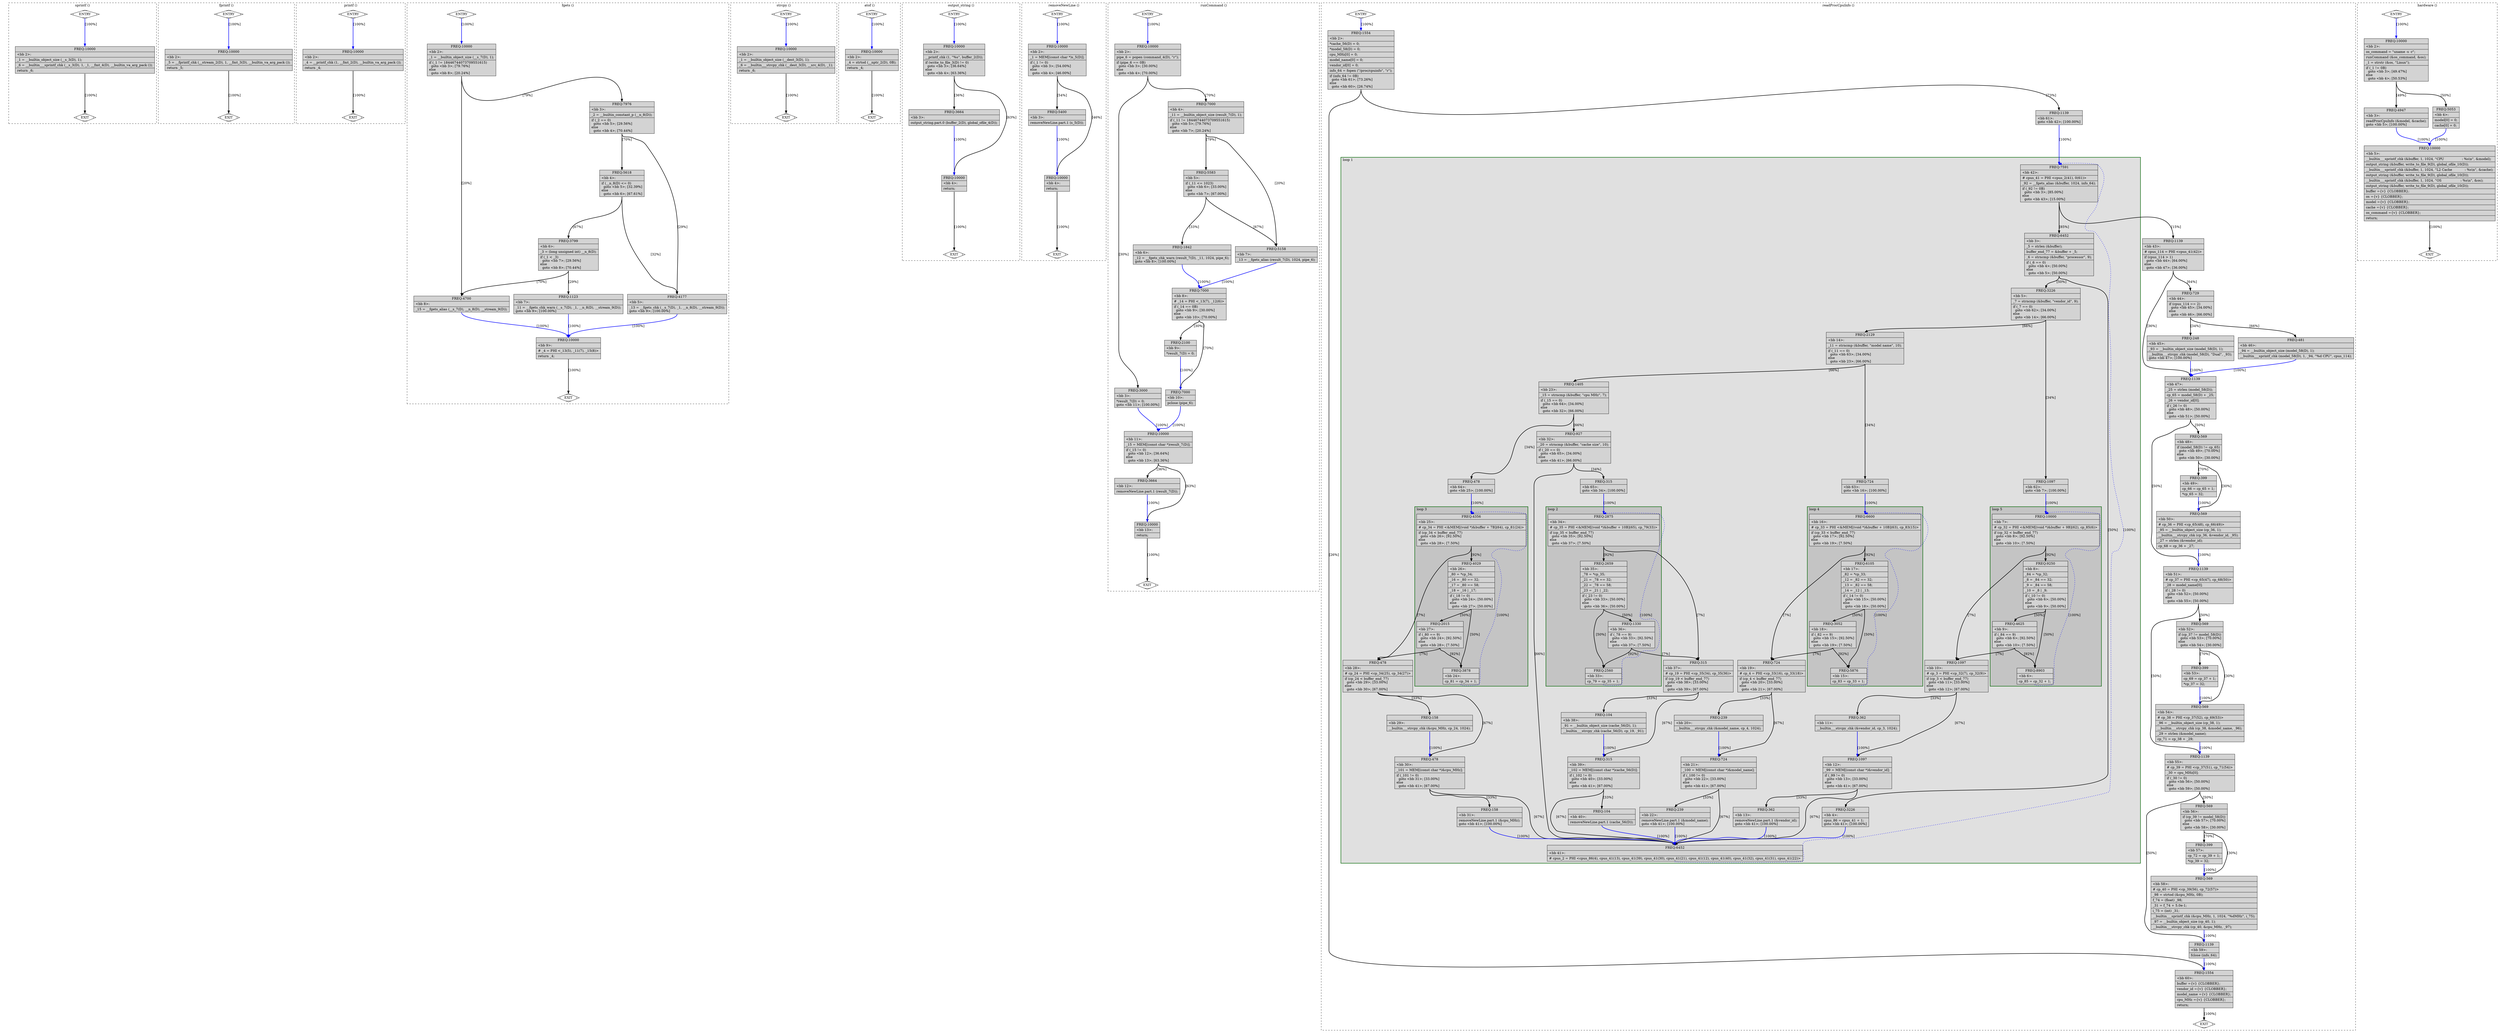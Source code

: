 digraph "hardware.c.049t.release_ssa" {
overlap=false;
subgraph "cluster_sprintf" {
	style="dashed";
	color="black";
	label="sprintf ()";
	fn_10_basic_block_0 [shape=Mdiamond,style=filled,fillcolor=white,label="ENTRY"];

	fn_10_basic_block_1 [shape=Mdiamond,style=filled,fillcolor=white,label="EXIT"];

	fn_10_basic_block_2 [shape=record,style=filled,fillcolor=lightgrey,label="{ FREQ:10000 |\<bb\ 2\>:\l\
|_1\ =\ __builtin_object_size\ (__s_3(D),\ 1);\l\
|_6\ =\ __builtin___sprintf_chk\ (__s_3(D),\ 1,\ _1,\ __fmt_4(D),\ __builtin_va_arg_pack\ ());\l\
|return\ _6;\l\
}"];

	fn_10_basic_block_0:s -> fn_10_basic_block_2:n [style="solid,bold",color=blue,weight=100,constraint=true, label="[100%]"];
	fn_10_basic_block_2:s -> fn_10_basic_block_1:n [style="solid,bold",color=black,weight=10,constraint=true, label="[100%]"];
	fn_10_basic_block_0:s -> fn_10_basic_block_1:n [style="invis",constraint=true];
}
subgraph "cluster_fprintf" {
	style="dashed";
	color="black";
	label="fprintf ()";
	fn_14_basic_block_0 [shape=Mdiamond,style=filled,fillcolor=white,label="ENTRY"];

	fn_14_basic_block_1 [shape=Mdiamond,style=filled,fillcolor=white,label="EXIT"];

	fn_14_basic_block_2 [shape=record,style=filled,fillcolor=lightgrey,label="{ FREQ:10000 |\<bb\ 2\>:\l\
|_5\ =\ __fprintf_chk\ (__stream_2(D),\ 1,\ __fmt_3(D),\ __builtin_va_arg_pack\ ());\l\
|return\ _5;\l\
}"];

	fn_14_basic_block_0:s -> fn_14_basic_block_2:n [style="solid,bold",color=blue,weight=100,constraint=true, label="[100%]"];
	fn_14_basic_block_2:s -> fn_14_basic_block_1:n [style="solid,bold",color=black,weight=10,constraint=true, label="[100%]"];
	fn_14_basic_block_0:s -> fn_14_basic_block_1:n [style="invis",constraint=true];
}
subgraph "cluster_printf" {
	style="dashed";
	color="black";
	label="printf ()";
	fn_15_basic_block_0 [shape=Mdiamond,style=filled,fillcolor=white,label="ENTRY"];

	fn_15_basic_block_1 [shape=Mdiamond,style=filled,fillcolor=white,label="EXIT"];

	fn_15_basic_block_2 [shape=record,style=filled,fillcolor=lightgrey,label="{ FREQ:10000 |\<bb\ 2\>:\l\
|_4\ =\ __printf_chk\ (1,\ __fmt_2(D),\ __builtin_va_arg_pack\ ());\l\
|return\ _4;\l\
}"];

	fn_15_basic_block_0:s -> fn_15_basic_block_2:n [style="solid,bold",color=blue,weight=100,constraint=true, label="[100%]"];
	fn_15_basic_block_2:s -> fn_15_basic_block_1:n [style="solid,bold",color=black,weight=10,constraint=true, label="[100%]"];
	fn_15_basic_block_0:s -> fn_15_basic_block_1:n [style="invis",constraint=true];
}
subgraph "cluster_fgets" {
	style="dashed";
	color="black";
	label="fgets ()";
	fn_20_basic_block_0 [shape=Mdiamond,style=filled,fillcolor=white,label="ENTRY"];

	fn_20_basic_block_1 [shape=Mdiamond,style=filled,fillcolor=white,label="EXIT"];

	fn_20_basic_block_2 [shape=record,style=filled,fillcolor=lightgrey,label="{ FREQ:10000 |\<bb\ 2\>:\l\
|_1\ =\ __builtin_object_size\ (__s_7(D),\ 1);\l\
|if\ (_1\ !=\ 18446744073709551615)\l\
\ \ goto\ \<bb\ 3\>;\ [79.76%]\l\
else\l\
\ \ goto\ \<bb\ 8\>;\ [20.24%]\l\
}"];

	fn_20_basic_block_3 [shape=record,style=filled,fillcolor=lightgrey,label="{ FREQ:7976 |\<bb\ 3\>:\l\
|_2\ =\ __builtin_constant_p\ (__n_8(D));\l\
|if\ (_2\ ==\ 0)\l\
\ \ goto\ \<bb\ 5\>;\ [29.56%]\l\
else\l\
\ \ goto\ \<bb\ 4\>;\ [70.44%]\l\
}"];

	fn_20_basic_block_4 [shape=record,style=filled,fillcolor=lightgrey,label="{ FREQ:5618 |\<bb\ 4\>:\l\
|if\ (__n_8(D)\ \<=\ 0)\l\
\ \ goto\ \<bb\ 5\>;\ [32.39%]\l\
else\l\
\ \ goto\ \<bb\ 6\>;\ [67.61%]\l\
}"];

	fn_20_basic_block_5 [shape=record,style=filled,fillcolor=lightgrey,label="{ FREQ:4177 |\<bb\ 5\>:\l\
|_13\ =\ __fgets_chk\ (__s_7(D),\ _1,\ __n_8(D),\ __stream_9(D));\l\
goto\ \<bb\ 9\>;\ [100.00%]\l\
}"];

	fn_20_basic_block_6 [shape=record,style=filled,fillcolor=lightgrey,label="{ FREQ:3799 |\<bb\ 6\>:\l\
|_3\ =\ (long\ unsigned\ int)\ __n_8(D);\l\
|if\ (_1\ \<\ _3)\l\
\ \ goto\ \<bb\ 7\>;\ [29.56%]\l\
else\l\
\ \ goto\ \<bb\ 8\>;\ [70.44%]\l\
}"];

	fn_20_basic_block_7 [shape=record,style=filled,fillcolor=lightgrey,label="{ FREQ:1123 |\<bb\ 7\>:\l\
|_11\ =\ __fgets_chk_warn\ (__s_7(D),\ _1,\ __n_8(D),\ __stream_9(D));\l\
goto\ \<bb\ 9\>;\ [100.00%]\l\
}"];

	fn_20_basic_block_8 [shape=record,style=filled,fillcolor=lightgrey,label="{ FREQ:4700 |\<bb\ 8\>:\l\
|_15\ =\ __fgets_alias\ (__s_7(D),\ __n_8(D),\ __stream_9(D));\l\
}"];

	fn_20_basic_block_9 [shape=record,style=filled,fillcolor=lightgrey,label="{ FREQ:10000 |\<bb\ 9\>:\l\
|#\ _4\ =\ PHI\ \<_13(5),\ _11(7),\ _15(8)\>\l\
|return\ _4;\l\
}"];

	fn_20_basic_block_0:s -> fn_20_basic_block_2:n [style="solid,bold",color=blue,weight=100,constraint=true, label="[100%]"];
	fn_20_basic_block_2:s -> fn_20_basic_block_3:n [style="solid,bold",color=black,weight=10,constraint=true, label="[79%]"];
	fn_20_basic_block_2:s -> fn_20_basic_block_8:n [style="solid,bold",color=black,weight=10,constraint=true, label="[20%]"];
	fn_20_basic_block_3:s -> fn_20_basic_block_5:n [style="solid,bold",color=black,weight=10,constraint=true, label="[29%]"];
	fn_20_basic_block_3:s -> fn_20_basic_block_4:n [style="solid,bold",color=black,weight=10,constraint=true, label="[70%]"];
	fn_20_basic_block_4:s -> fn_20_basic_block_5:n [style="solid,bold",color=black,weight=10,constraint=true, label="[32%]"];
	fn_20_basic_block_4:s -> fn_20_basic_block_6:n [style="solid,bold",color=black,weight=10,constraint=true, label="[67%]"];
	fn_20_basic_block_5:s -> fn_20_basic_block_9:n [style="solid,bold",color=blue,weight=100,constraint=true, label="[100%]"];
	fn_20_basic_block_6:s -> fn_20_basic_block_7:n [style="solid,bold",color=black,weight=10,constraint=true, label="[29%]"];
	fn_20_basic_block_6:s -> fn_20_basic_block_8:n [style="solid,bold",color=black,weight=10,constraint=true, label="[70%]"];
	fn_20_basic_block_7:s -> fn_20_basic_block_9:n [style="solid,bold",color=blue,weight=100,constraint=true, label="[100%]"];
	fn_20_basic_block_8:s -> fn_20_basic_block_9:n [style="solid,bold",color=blue,weight=100,constraint=true, label="[100%]"];
	fn_20_basic_block_9:s -> fn_20_basic_block_1:n [style="solid,bold",color=black,weight=10,constraint=true, label="[100%]"];
	fn_20_basic_block_0:s -> fn_20_basic_block_1:n [style="invis",constraint=true];
}
subgraph "cluster_strcpy" {
	style="dashed";
	color="black";
	label="strcpy ()";
	fn_29_basic_block_0 [shape=Mdiamond,style=filled,fillcolor=white,label="ENTRY"];

	fn_29_basic_block_1 [shape=Mdiamond,style=filled,fillcolor=white,label="EXIT"];

	fn_29_basic_block_2 [shape=record,style=filled,fillcolor=lightgrey,label="{ FREQ:10000 |\<bb\ 2\>:\l\
|_1\ =\ __builtin_object_size\ (__dest_3(D),\ 1);\l\
|_6\ =\ __builtin___strcpy_chk\ (__dest_3(D),\ __src_4(D),\ _1);\l\
|return\ _6;\l\
}"];

	fn_29_basic_block_0:s -> fn_29_basic_block_2:n [style="solid,bold",color=blue,weight=100,constraint=true, label="[100%]"];
	fn_29_basic_block_2:s -> fn_29_basic_block_1:n [style="solid,bold",color=black,weight=10,constraint=true, label="[100%]"];
	fn_29_basic_block_0:s -> fn_29_basic_block_1:n [style="invis",constraint=true];
}
subgraph "cluster_atof" {
	style="dashed";
	color="black";
	label="atof ()";
	fn_46_basic_block_0 [shape=Mdiamond,style=filled,fillcolor=white,label="ENTRY"];

	fn_46_basic_block_1 [shape=Mdiamond,style=filled,fillcolor=white,label="EXIT"];

	fn_46_basic_block_2 [shape=record,style=filled,fillcolor=lightgrey,label="{ FREQ:10000 |\<bb\ 2\>:\l\
|_4\ =\ strtod\ (__nptr_2(D),\ 0B);\l\
|return\ _4;\l\
}"];

	fn_46_basic_block_0:s -> fn_46_basic_block_2:n [style="solid,bold",color=blue,weight=100,constraint=true, label="[100%]"];
	fn_46_basic_block_2:s -> fn_46_basic_block_1:n [style="solid,bold",color=black,weight=10,constraint=true, label="[100%]"];
	fn_46_basic_block_0:s -> fn_46_basic_block_1:n [style="invis",constraint=true];
}
subgraph "cluster_output_string" {
	style="dashed";
	color="black";
	label="output_string ()";
	fn_52_basic_block_0 [shape=Mdiamond,style=filled,fillcolor=white,label="ENTRY"];

	fn_52_basic_block_1 [shape=Mdiamond,style=filled,fillcolor=white,label="EXIT"];

	fn_52_basic_block_2 [shape=record,style=filled,fillcolor=lightgrey,label="{ FREQ:10000 |\<bb\ 2\>:\l\
|__printf_chk\ (1,\ \"%s\",\ buffer_2(D));\l\
|if\ (write_to_file_3(D)\ !=\ 0)\l\
\ \ goto\ \<bb\ 3\>;\ [36.64%]\l\
else\l\
\ \ goto\ \<bb\ 4\>;\ [63.36%]\l\
}"];

	fn_52_basic_block_3 [shape=record,style=filled,fillcolor=lightgrey,label="{ FREQ:3664 |\<bb\ 3\>:\l\
|output_string.part.0\ (buffer_2(D),\ global_ofile_4(D));\l\
}"];

	fn_52_basic_block_4 [shape=record,style=filled,fillcolor=lightgrey,label="{ FREQ:10000 |\<bb\ 4\>:\l\
|return;\l\
}"];

	fn_52_basic_block_0:s -> fn_52_basic_block_2:n [style="solid,bold",color=blue,weight=100,constraint=true, label="[100%]"];
	fn_52_basic_block_2:s -> fn_52_basic_block_3:n [style="solid,bold",color=black,weight=10,constraint=true, label="[36%]"];
	fn_52_basic_block_2:s -> fn_52_basic_block_4:n [style="solid,bold",color=black,weight=10,constraint=true, label="[63%]"];
	fn_52_basic_block_3:s -> fn_52_basic_block_4:n [style="solid,bold",color=blue,weight=100,constraint=true, label="[100%]"];
	fn_52_basic_block_4:s -> fn_52_basic_block_1:n [style="solid,bold",color=black,weight=10,constraint=true, label="[100%]"];
	fn_52_basic_block_0:s -> fn_52_basic_block_1:n [style="invis",constraint=true];
}
subgraph "cluster_removeNewLine" {
	style="dashed";
	color="black";
	label="removeNewLine ()";
	fn_53_basic_block_0 [shape=Mdiamond,style=filled,fillcolor=white,label="ENTRY"];

	fn_53_basic_block_1 [shape=Mdiamond,style=filled,fillcolor=white,label="EXIT"];

	fn_53_basic_block_2 [shape=record,style=filled,fillcolor=lightgrey,label="{ FREQ:10000 |\<bb\ 2\>:\l\
|_1\ =\ MEM[(const\ char\ *)s_5(D)];\l\
|if\ (_1\ !=\ 0)\l\
\ \ goto\ \<bb\ 3\>;\ [54.00%]\l\
else\l\
\ \ goto\ \<bb\ 4\>;\ [46.00%]\l\
}"];

	fn_53_basic_block_3 [shape=record,style=filled,fillcolor=lightgrey,label="{ FREQ:5400 |\<bb\ 3\>:\l\
|removeNewLine.part.1\ (s_5(D));\l\
}"];

	fn_53_basic_block_4 [shape=record,style=filled,fillcolor=lightgrey,label="{ FREQ:10000 |\<bb\ 4\>:\l\
|return;\l\
}"];

	fn_53_basic_block_0:s -> fn_53_basic_block_2:n [style="solid,bold",color=blue,weight=100,constraint=true, label="[100%]"];
	fn_53_basic_block_2:s -> fn_53_basic_block_3:n [style="solid,bold",color=black,weight=10,constraint=true, label="[54%]"];
	fn_53_basic_block_2:s -> fn_53_basic_block_4:n [style="solid,bold",color=black,weight=10,constraint=true, label="[46%]"];
	fn_53_basic_block_3:s -> fn_53_basic_block_4:n [style="solid,bold",color=blue,weight=100,constraint=true, label="[100%]"];
	fn_53_basic_block_4:s -> fn_53_basic_block_1:n [style="solid,bold",color=black,weight=10,constraint=true, label="[100%]"];
	fn_53_basic_block_0:s -> fn_53_basic_block_1:n [style="invis",constraint=true];
}
subgraph "cluster_runCommand" {
	style="dashed";
	color="black";
	label="runCommand ()";
	fn_54_basic_block_0 [shape=Mdiamond,style=filled,fillcolor=white,label="ENTRY"];

	fn_54_basic_block_1 [shape=Mdiamond,style=filled,fillcolor=white,label="EXIT"];

	fn_54_basic_block_2 [shape=record,style=filled,fillcolor=lightgrey,label="{ FREQ:10000 |\<bb\ 2\>:\l\
|pipe_6\ =\ popen\ (command_4(D),\ \"r\");\l\
|if\ (pipe_6\ ==\ 0B)\l\
\ \ goto\ \<bb\ 3\>;\ [30.00%]\l\
else\l\
\ \ goto\ \<bb\ 4\>;\ [70.00%]\l\
}"];

	fn_54_basic_block_3 [shape=record,style=filled,fillcolor=lightgrey,label="{ FREQ:3000 |\<bb\ 3\>:\l\
|*result_7(D)\ =\ 0;\l\
goto\ \<bb\ 11\>;\ [100.00%]\l\
}"];

	fn_54_basic_block_4 [shape=record,style=filled,fillcolor=lightgrey,label="{ FREQ:7000 |\<bb\ 4\>:\l\
|_11\ =\ __builtin_object_size\ (result_7(D),\ 1);\l\
|if\ (_11\ !=\ 18446744073709551615)\l\
\ \ goto\ \<bb\ 5\>;\ [79.76%]\l\
else\l\
\ \ goto\ \<bb\ 7\>;\ [20.24%]\l\
}"];

	fn_54_basic_block_5 [shape=record,style=filled,fillcolor=lightgrey,label="{ FREQ:5583 |\<bb\ 5\>:\l\
|if\ (_11\ \<=\ 1023)\l\
\ \ goto\ \<bb\ 6\>;\ [33.00%]\l\
else\l\
\ \ goto\ \<bb\ 7\>;\ [67.00%]\l\
}"];

	fn_54_basic_block_6 [shape=record,style=filled,fillcolor=lightgrey,label="{ FREQ:1842 |\<bb\ 6\>:\l\
|_12\ =\ __fgets_chk_warn\ (result_7(D),\ _11,\ 1024,\ pipe_6);\l\
goto\ \<bb\ 8\>;\ [100.00%]\l\
}"];

	fn_54_basic_block_7 [shape=record,style=filled,fillcolor=lightgrey,label="{ FREQ:5158 |\<bb\ 7\>:\l\
|_13\ =\ __fgets_alias\ (result_7(D),\ 1024,\ pipe_6);\l\
}"];

	fn_54_basic_block_8 [shape=record,style=filled,fillcolor=lightgrey,label="{ FREQ:7000 |\<bb\ 8\>:\l\
|#\ _14\ =\ PHI\ \<_13(7),\ _12(6)\>\l\
|if\ (_14\ ==\ 0B)\l\
\ \ goto\ \<bb\ 9\>;\ [30.00%]\l\
else\l\
\ \ goto\ \<bb\ 10\>;\ [70.00%]\l\
}"];

	fn_54_basic_block_9 [shape=record,style=filled,fillcolor=lightgrey,label="{ FREQ:2100 |\<bb\ 9\>:\l\
|*result_7(D)\ =\ 0;\l\
}"];

	fn_54_basic_block_10 [shape=record,style=filled,fillcolor=lightgrey,label="{ FREQ:7000 |\<bb\ 10\>:\l\
|pclose\ (pipe_6);\l\
}"];

	fn_54_basic_block_11 [shape=record,style=filled,fillcolor=lightgrey,label="{ FREQ:10000 |\<bb\ 11\>:\l\
|_15\ =\ MEM[(const\ char\ *)result_7(D)];\l\
|if\ (_15\ !=\ 0)\l\
\ \ goto\ \<bb\ 12\>;\ [36.64%]\l\
else\l\
\ \ goto\ \<bb\ 13\>;\ [63.36%]\l\
}"];

	fn_54_basic_block_12 [shape=record,style=filled,fillcolor=lightgrey,label="{ FREQ:3664 |\<bb\ 12\>:\l\
|removeNewLine.part.1\ (result_7(D));\l\
}"];

	fn_54_basic_block_13 [shape=record,style=filled,fillcolor=lightgrey,label="{ FREQ:10000 |\<bb\ 13\>:\l\
|return;\l\
}"];

	fn_54_basic_block_0:s -> fn_54_basic_block_2:n [style="solid,bold",color=blue,weight=100,constraint=true, label="[100%]"];
	fn_54_basic_block_2:s -> fn_54_basic_block_3:n [style="solid,bold",color=black,weight=10,constraint=true, label="[30%]"];
	fn_54_basic_block_2:s -> fn_54_basic_block_4:n [style="solid,bold",color=black,weight=10,constraint=true, label="[70%]"];
	fn_54_basic_block_3:s -> fn_54_basic_block_11:n [style="solid,bold",color=blue,weight=100,constraint=true, label="[100%]"];
	fn_54_basic_block_4:s -> fn_54_basic_block_5:n [style="solid,bold",color=black,weight=10,constraint=true, label="[79%]"];
	fn_54_basic_block_4:s -> fn_54_basic_block_7:n [style="solid,bold",color=black,weight=10,constraint=true, label="[20%]"];
	fn_54_basic_block_5:s -> fn_54_basic_block_6:n [style="solid,bold",color=black,weight=10,constraint=true, label="[33%]"];
	fn_54_basic_block_5:s -> fn_54_basic_block_7:n [style="solid,bold",color=black,weight=10,constraint=true, label="[67%]"];
	fn_54_basic_block_6:s -> fn_54_basic_block_8:n [style="solid,bold",color=blue,weight=100,constraint=true, label="[100%]"];
	fn_54_basic_block_7:s -> fn_54_basic_block_8:n [style="solid,bold",color=blue,weight=100,constraint=true, label="[100%]"];
	fn_54_basic_block_8:s -> fn_54_basic_block_9:n [style="solid,bold",color=black,weight=10,constraint=true, label="[30%]"];
	fn_54_basic_block_8:s -> fn_54_basic_block_10:n [style="solid,bold",color=black,weight=10,constraint=true, label="[70%]"];
	fn_54_basic_block_9:s -> fn_54_basic_block_10:n [style="solid,bold",color=blue,weight=100,constraint=true, label="[100%]"];
	fn_54_basic_block_10:s -> fn_54_basic_block_11:n [style="solid,bold",color=blue,weight=100,constraint=true, label="[100%]"];
	fn_54_basic_block_11:s -> fn_54_basic_block_12:n [style="solid,bold",color=black,weight=10,constraint=true, label="[36%]"];
	fn_54_basic_block_11:s -> fn_54_basic_block_13:n [style="solid,bold",color=black,weight=10,constraint=true, label="[63%]"];
	fn_54_basic_block_12:s -> fn_54_basic_block_13:n [style="solid,bold",color=blue,weight=100,constraint=true, label="[100%]"];
	fn_54_basic_block_13:s -> fn_54_basic_block_1:n [style="solid,bold",color=black,weight=10,constraint=true, label="[100%]"];
	fn_54_basic_block_0:s -> fn_54_basic_block_1:n [style="invis",constraint=true];
}
subgraph "cluster_readProcCpuInfo" {
	style="dashed";
	color="black";
	label="readProcCpuInfo ()";
	subgraph cluster_55_1 {
	style="filled";
	color="darkgreen";
	fillcolor="grey88";
	label="loop 1";
	labeljust=l;
	penwidth=2;
	subgraph cluster_55_5 {
	style="filled";
	color="darkgreen";
	fillcolor="grey77";
	label="loop 5";
	labeljust=l;
	penwidth=2;
	fn_55_basic_block_7 [shape=record,style=filled,fillcolor=lightgrey,label="{ FREQ:10000 |\<bb\ 7\>:\l\
|#\ cp_32\ =\ PHI\ \<&MEM[(void\ *)&buffer\ +\ 9B](62),\ cp_85(6)\>\l\
|if\ (cp_32\ \<\ buffer_end_77)\l\
\ \ goto\ \<bb\ 8\>;\ [92.50%]\l\
else\l\
\ \ goto\ \<bb\ 10\>;\ [7.50%]\l\
}"];

	fn_55_basic_block_8 [shape=record,style=filled,fillcolor=lightgrey,label="{ FREQ:9250 |\<bb\ 8\>:\l\
|_84\ =\ *cp_32;\l\
|_8\ =\ _84\ ==\ 32;\l\
|_9\ =\ _84\ ==\ 58;\l\
|_10\ =\ _8\ \|\ _9;\l\
|if\ (_10\ !=\ 0)\l\
\ \ goto\ \<bb\ 6\>;\ [50.00%]\l\
else\l\
\ \ goto\ \<bb\ 9\>;\ [50.00%]\l\
}"];

	fn_55_basic_block_6 [shape=record,style=filled,fillcolor=lightgrey,label="{ FREQ:8903 |\<bb\ 6\>:\l\
|cp_85\ =\ cp_32\ +\ 1;\l\
}"];

	fn_55_basic_block_9 [shape=record,style=filled,fillcolor=lightgrey,label="{ FREQ:4625 |\<bb\ 9\>:\l\
|if\ (_84\ ==\ 9)\l\
\ \ goto\ \<bb\ 6\>;\ [92.50%]\l\
else\l\
\ \ goto\ \<bb\ 10\>;\ [7.50%]\l\
}"];

	}
	subgraph cluster_55_4 {
	style="filled";
	color="darkgreen";
	fillcolor="grey77";
	label="loop 4";
	labeljust=l;
	penwidth=2;
	fn_55_basic_block_16 [shape=record,style=filled,fillcolor=lightgrey,label="{ FREQ:6600 |\<bb\ 16\>:\l\
|#\ cp_33\ =\ PHI\ \<&MEM[(void\ *)&buffer\ +\ 10B](63),\ cp_83(15)\>\l\
|if\ (cp_33\ \<\ buffer_end_77)\l\
\ \ goto\ \<bb\ 17\>;\ [92.50%]\l\
else\l\
\ \ goto\ \<bb\ 19\>;\ [7.50%]\l\
}"];

	fn_55_basic_block_17 [shape=record,style=filled,fillcolor=lightgrey,label="{ FREQ:6105 |\<bb\ 17\>:\l\
|_82\ =\ *cp_33;\l\
|_12\ =\ _82\ ==\ 32;\l\
|_13\ =\ _82\ ==\ 58;\l\
|_14\ =\ _12\ \|\ _13;\l\
|if\ (_14\ !=\ 0)\l\
\ \ goto\ \<bb\ 15\>;\ [50.00%]\l\
else\l\
\ \ goto\ \<bb\ 18\>;\ [50.00%]\l\
}"];

	fn_55_basic_block_15 [shape=record,style=filled,fillcolor=lightgrey,label="{ FREQ:5876 |\<bb\ 15\>:\l\
|cp_83\ =\ cp_33\ +\ 1;\l\
}"];

	fn_55_basic_block_18 [shape=record,style=filled,fillcolor=lightgrey,label="{ FREQ:3052 |\<bb\ 18\>:\l\
|if\ (_82\ ==\ 9)\l\
\ \ goto\ \<bb\ 15\>;\ [92.50%]\l\
else\l\
\ \ goto\ \<bb\ 19\>;\ [7.50%]\l\
}"];

	}
	subgraph cluster_55_3 {
	style="filled";
	color="darkgreen";
	fillcolor="grey77";
	label="loop 3";
	labeljust=l;
	penwidth=2;
	fn_55_basic_block_25 [shape=record,style=filled,fillcolor=lightgrey,label="{ FREQ:4356 |\<bb\ 25\>:\l\
|#\ cp_34\ =\ PHI\ \<&MEM[(void\ *)&buffer\ +\ 7B](64),\ cp_81(24)\>\l\
|if\ (cp_34\ \<\ buffer_end_77)\l\
\ \ goto\ \<bb\ 26\>;\ [92.50%]\l\
else\l\
\ \ goto\ \<bb\ 28\>;\ [7.50%]\l\
}"];

	fn_55_basic_block_26 [shape=record,style=filled,fillcolor=lightgrey,label="{ FREQ:4029 |\<bb\ 26\>:\l\
|_80\ =\ *cp_34;\l\
|_16\ =\ _80\ ==\ 32;\l\
|_17\ =\ _80\ ==\ 58;\l\
|_18\ =\ _16\ \|\ _17;\l\
|if\ (_18\ !=\ 0)\l\
\ \ goto\ \<bb\ 24\>;\ [50.00%]\l\
else\l\
\ \ goto\ \<bb\ 27\>;\ [50.00%]\l\
}"];

	fn_55_basic_block_24 [shape=record,style=filled,fillcolor=lightgrey,label="{ FREQ:3878 |\<bb\ 24\>:\l\
|cp_81\ =\ cp_34\ +\ 1;\l\
}"];

	fn_55_basic_block_27 [shape=record,style=filled,fillcolor=lightgrey,label="{ FREQ:2015 |\<bb\ 27\>:\l\
|if\ (_80\ ==\ 9)\l\
\ \ goto\ \<bb\ 24\>;\ [92.50%]\l\
else\l\
\ \ goto\ \<bb\ 28\>;\ [7.50%]\l\
}"];

	}
	subgraph cluster_55_2 {
	style="filled";
	color="darkgreen";
	fillcolor="grey77";
	label="loop 2";
	labeljust=l;
	penwidth=2;
	fn_55_basic_block_34 [shape=record,style=filled,fillcolor=lightgrey,label="{ FREQ:2875 |\<bb\ 34\>:\l\
|#\ cp_35\ =\ PHI\ \<&MEM[(void\ *)&buffer\ +\ 10B](65),\ cp_79(33)\>\l\
|if\ (cp_35\ \<\ buffer_end_77)\l\
\ \ goto\ \<bb\ 35\>;\ [92.50%]\l\
else\l\
\ \ goto\ \<bb\ 37\>;\ [7.50%]\l\
}"];

	fn_55_basic_block_35 [shape=record,style=filled,fillcolor=lightgrey,label="{ FREQ:2659 |\<bb\ 35\>:\l\
|_78\ =\ *cp_35;\l\
|_21\ =\ _78\ ==\ 32;\l\
|_22\ =\ _78\ ==\ 58;\l\
|_23\ =\ _21\ \|\ _22;\l\
|if\ (_23\ !=\ 0)\l\
\ \ goto\ \<bb\ 33\>;\ [50.00%]\l\
else\l\
\ \ goto\ \<bb\ 36\>;\ [50.00%]\l\
}"];

	fn_55_basic_block_33 [shape=record,style=filled,fillcolor=lightgrey,label="{ FREQ:2560 |\<bb\ 33\>:\l\
|cp_79\ =\ cp_35\ +\ 1;\l\
}"];

	fn_55_basic_block_36 [shape=record,style=filled,fillcolor=lightgrey,label="{ FREQ:1330 |\<bb\ 36\>:\l\
|if\ (_78\ ==\ 9)\l\
\ \ goto\ \<bb\ 33\>;\ [92.50%]\l\
else\l\
\ \ goto\ \<bb\ 37\>;\ [7.50%]\l\
}"];

	}
	fn_55_basic_block_42 [shape=record,style=filled,fillcolor=lightgrey,label="{ FREQ:7591 |\<bb\ 42\>:\l\
|#\ cpus_41\ =\ PHI\ \<cpus_2(41),\ 0(61)\>\l\
|_92\ =\ __fgets_alias\ (&buffer,\ 1024,\ info_64);\l\
|if\ (_92\ !=\ 0B)\l\
\ \ goto\ \<bb\ 3\>;\ [85.00%]\l\
else\l\
\ \ goto\ \<bb\ 43\>;\ [15.00%]\l\
}"];

	fn_55_basic_block_3 [shape=record,style=filled,fillcolor=lightgrey,label="{ FREQ:6452 |\<bb\ 3\>:\l\
|_5\ =\ strlen\ (&buffer);\l\
|buffer_end_77\ =\ &buffer\ +\ _5;\l\
|_6\ =\ strncmp\ (&buffer,\ \"processor\",\ 9);\l\
|if\ (_6\ ==\ 0)\l\
\ \ goto\ \<bb\ 4\>;\ [50.00%]\l\
else\l\
\ \ goto\ \<bb\ 5\>;\ [50.00%]\l\
}"];

	fn_55_basic_block_4 [shape=record,style=filled,fillcolor=lightgrey,label="{ FREQ:3226 |\<bb\ 4\>:\l\
|cpus_86\ =\ cpus_41\ +\ 1;\l\
goto\ \<bb\ 41\>;\ [100.00%]\l\
}"];

	fn_55_basic_block_5 [shape=record,style=filled,fillcolor=lightgrey,label="{ FREQ:3226 |\<bb\ 5\>:\l\
|_7\ =\ strncmp\ (&buffer,\ \"vendor_id\",\ 9);\l\
|if\ (_7\ ==\ 0)\l\
\ \ goto\ \<bb\ 62\>;\ [34.00%]\l\
else\l\
\ \ goto\ \<bb\ 14\>;\ [66.00%]\l\
}"];

	fn_55_basic_block_41 [shape=record,style=filled,fillcolor=lightgrey,label="{ FREQ:6452 |\<bb\ 41\>:\l\
|#\ cpus_2\ =\ PHI\ \<cpus_86(4),\ cpus_41(13),\ cpus_41(39),\ cpus_41(30),\ cpus_41(21),\ cpus_41(12),\ cpus_41(40),\ cpus_41(32),\ cpus_41(31),\ cpus_41(22)\>\l\
}"];

	fn_55_basic_block_62 [shape=record,style=filled,fillcolor=lightgrey,label="{ FREQ:1097 |\<bb\ 62\>:\l\
goto\ \<bb\ 7\>;\ [100.00%]\l\
}"];

	fn_55_basic_block_14 [shape=record,style=filled,fillcolor=lightgrey,label="{ FREQ:2129 |\<bb\ 14\>:\l\
|_11\ =\ strncmp\ (&buffer,\ \"model\ name\",\ 10);\l\
|if\ (_11\ ==\ 0)\l\
\ \ goto\ \<bb\ 63\>;\ [34.00%]\l\
else\l\
\ \ goto\ \<bb\ 23\>;\ [66.00%]\l\
}"];

	fn_55_basic_block_63 [shape=record,style=filled,fillcolor=lightgrey,label="{ FREQ:724 |\<bb\ 63\>:\l\
goto\ \<bb\ 16\>;\ [100.00%]\l\
}"];

	fn_55_basic_block_23 [shape=record,style=filled,fillcolor=lightgrey,label="{ FREQ:1405 |\<bb\ 23\>:\l\
|_15\ =\ strncmp\ (&buffer,\ \"cpu\ MHz\",\ 7);\l\
|if\ (_15\ ==\ 0)\l\
\ \ goto\ \<bb\ 64\>;\ [34.00%]\l\
else\l\
\ \ goto\ \<bb\ 32\>;\ [66.00%]\l\
}"];

	fn_55_basic_block_10 [shape=record,style=filled,fillcolor=lightgrey,label="{ FREQ:1097 |\<bb\ 10\>:\l\
|#\ cp_3\ =\ PHI\ \<cp_32(7),\ cp_32(9)\>\l\
|if\ (cp_3\ \<\ buffer_end_77)\l\
\ \ goto\ \<bb\ 11\>;\ [33.00%]\l\
else\l\
\ \ goto\ \<bb\ 12\>;\ [67.00%]\l\
}"];

	fn_55_basic_block_64 [shape=record,style=filled,fillcolor=lightgrey,label="{ FREQ:478 |\<bb\ 64\>:\l\
goto\ \<bb\ 25\>;\ [100.00%]\l\
}"];

	fn_55_basic_block_32 [shape=record,style=filled,fillcolor=lightgrey,label="{ FREQ:927 |\<bb\ 32\>:\l\
|_20\ =\ strncmp\ (&buffer,\ \"cache\ size\",\ 10);\l\
|if\ (_20\ ==\ 0)\l\
\ \ goto\ \<bb\ 65\>;\ [34.00%]\l\
else\l\
\ \ goto\ \<bb\ 41\>;\ [66.00%]\l\
}"];

	fn_55_basic_block_11 [shape=record,style=filled,fillcolor=lightgrey,label="{ FREQ:362 |\<bb\ 11\>:\l\
|__builtin___strcpy_chk\ (&vendor_id,\ cp_3,\ 1024);\l\
}"];

	fn_55_basic_block_12 [shape=record,style=filled,fillcolor=lightgrey,label="{ FREQ:1097 |\<bb\ 12\>:\l\
|_99\ =\ MEM[(const\ char\ *)&vendor_id];\l\
|if\ (_99\ !=\ 0)\l\
\ \ goto\ \<bb\ 13\>;\ [33.00%]\l\
else\l\
\ \ goto\ \<bb\ 41\>;\ [67.00%]\l\
}"];

	fn_55_basic_block_19 [shape=record,style=filled,fillcolor=lightgrey,label="{ FREQ:724 |\<bb\ 19\>:\l\
|#\ cp_4\ =\ PHI\ \<cp_33(16),\ cp_33(18)\>\l\
|if\ (cp_4\ \<\ buffer_end_77)\l\
\ \ goto\ \<bb\ 20\>;\ [33.00%]\l\
else\l\
\ \ goto\ \<bb\ 21\>;\ [67.00%]\l\
}"];

	fn_55_basic_block_65 [shape=record,style=filled,fillcolor=lightgrey,label="{ FREQ:315 |\<bb\ 65\>:\l\
goto\ \<bb\ 34\>;\ [100.00%]\l\
}"];

	fn_55_basic_block_13 [shape=record,style=filled,fillcolor=lightgrey,label="{ FREQ:362 |\<bb\ 13\>:\l\
|removeNewLine.part.1\ (&vendor_id);\l\
goto\ \<bb\ 41\>;\ [100.00%]\l\
}"];

	fn_55_basic_block_20 [shape=record,style=filled,fillcolor=lightgrey,label="{ FREQ:239 |\<bb\ 20\>:\l\
|__builtin___strcpy_chk\ (&model_name,\ cp_4,\ 1024);\l\
}"];

	fn_55_basic_block_21 [shape=record,style=filled,fillcolor=lightgrey,label="{ FREQ:724 |\<bb\ 21\>:\l\
|_100\ =\ MEM[(const\ char\ *)&model_name];\l\
|if\ (_100\ !=\ 0)\l\
\ \ goto\ \<bb\ 22\>;\ [33.00%]\l\
else\l\
\ \ goto\ \<bb\ 41\>;\ [67.00%]\l\
}"];

	fn_55_basic_block_28 [shape=record,style=filled,fillcolor=lightgrey,label="{ FREQ:478 |\<bb\ 28\>:\l\
|#\ cp_24\ =\ PHI\ \<cp_34(25),\ cp_34(27)\>\l\
|if\ (cp_24\ \<\ buffer_end_77)\l\
\ \ goto\ \<bb\ 29\>;\ [33.00%]\l\
else\l\
\ \ goto\ \<bb\ 30\>;\ [67.00%]\l\
}"];

	fn_55_basic_block_22 [shape=record,style=filled,fillcolor=lightgrey,label="{ FREQ:239 |\<bb\ 22\>:\l\
|removeNewLine.part.1\ (&model_name);\l\
goto\ \<bb\ 41\>;\ [100.00%]\l\
}"];

	fn_55_basic_block_29 [shape=record,style=filled,fillcolor=lightgrey,label="{ FREQ:158 |\<bb\ 29\>:\l\
|__builtin___strcpy_chk\ (&cpu_MHz,\ cp_24,\ 1024);\l\
}"];

	fn_55_basic_block_30 [shape=record,style=filled,fillcolor=lightgrey,label="{ FREQ:478 |\<bb\ 30\>:\l\
|_101\ =\ MEM[(const\ char\ *)&cpu_MHz];\l\
|if\ (_101\ !=\ 0)\l\
\ \ goto\ \<bb\ 31\>;\ [33.00%]\l\
else\l\
\ \ goto\ \<bb\ 41\>;\ [67.00%]\l\
}"];

	fn_55_basic_block_37 [shape=record,style=filled,fillcolor=lightgrey,label="{ FREQ:315 |\<bb\ 37\>:\l\
|#\ cp_19\ =\ PHI\ \<cp_35(34),\ cp_35(36)\>\l\
|if\ (cp_19\ \<\ buffer_end_77)\l\
\ \ goto\ \<bb\ 38\>;\ [33.00%]\l\
else\l\
\ \ goto\ \<bb\ 39\>;\ [67.00%]\l\
}"];

	fn_55_basic_block_31 [shape=record,style=filled,fillcolor=lightgrey,label="{ FREQ:158 |\<bb\ 31\>:\l\
|removeNewLine.part.1\ (&cpu_MHz);\l\
goto\ \<bb\ 41\>;\ [100.00%]\l\
}"];

	fn_55_basic_block_38 [shape=record,style=filled,fillcolor=lightgrey,label="{ FREQ:104 |\<bb\ 38\>:\l\
|_91\ =\ __builtin_object_size\ (cache_56(D),\ 1);\l\
|__builtin___strcpy_chk\ (cache_56(D),\ cp_19,\ _91);\l\
}"];

	fn_55_basic_block_39 [shape=record,style=filled,fillcolor=lightgrey,label="{ FREQ:315 |\<bb\ 39\>:\l\
|_102\ =\ MEM[(const\ char\ *)cache_56(D)];\l\
|if\ (_102\ !=\ 0)\l\
\ \ goto\ \<bb\ 40\>;\ [33.00%]\l\
else\l\
\ \ goto\ \<bb\ 41\>;\ [67.00%]\l\
}"];

	fn_55_basic_block_40 [shape=record,style=filled,fillcolor=lightgrey,label="{ FREQ:104 |\<bb\ 40\>:\l\
|removeNewLine.part.1\ (cache_56(D));\l\
}"];

	}
	fn_55_basic_block_0 [shape=Mdiamond,style=filled,fillcolor=white,label="ENTRY"];

	fn_55_basic_block_1 [shape=Mdiamond,style=filled,fillcolor=white,label="EXIT"];

	fn_55_basic_block_2 [shape=record,style=filled,fillcolor=lightgrey,label="{ FREQ:1554 |\<bb\ 2\>:\l\
|*cache_56(D)\ =\ 0;\l\
|*model_58(D)\ =\ 0;\l\
|cpu_MHz[0]\ =\ 0;\l\
|model_name[0]\ =\ 0;\l\
|vendor_id[0]\ =\ 0;\l\
|info_64\ =\ fopen\ (\"/proc/cpuinfo\",\ \"r\");\l\
|if\ (info_64\ !=\ 0B)\l\
\ \ goto\ \<bb\ 61\>;\ [73.26%]\l\
else\l\
\ \ goto\ \<bb\ 60\>;\ [26.74%]\l\
}"];

	fn_55_basic_block_61 [shape=record,style=filled,fillcolor=lightgrey,label="{ FREQ:1139 |\<bb\ 61\>:\l\
goto\ \<bb\ 42\>;\ [100.00%]\l\
}"];

	fn_55_basic_block_43 [shape=record,style=filled,fillcolor=lightgrey,label="{ FREQ:1139 |\<bb\ 43\>:\l\
|#\ cpus_114\ =\ PHI\ \<cpus_41(42)\>\l\
|if\ (cpus_114\ \>\ 1)\l\
\ \ goto\ \<bb\ 44\>;\ [64.00%]\l\
else\l\
\ \ goto\ \<bb\ 47\>;\ [36.00%]\l\
}"];

	fn_55_basic_block_44 [shape=record,style=filled,fillcolor=lightgrey,label="{ FREQ:729 |\<bb\ 44\>:\l\
|if\ (cpus_114\ ==\ 2)\l\
\ \ goto\ \<bb\ 45\>;\ [34.00%]\l\
else\l\
\ \ goto\ \<bb\ 46\>;\ [66.00%]\l\
}"];

	fn_55_basic_block_45 [shape=record,style=filled,fillcolor=lightgrey,label="{ FREQ:248 |\<bb\ 45\>:\l\
|_93\ =\ __builtin_object_size\ (model_58(D),\ 1);\l\
|__builtin___strcpy_chk\ (model_58(D),\ \"Dual\",\ _93);\l\
goto\ \<bb\ 47\>;\ [100.00%]\l\
}"];

	fn_55_basic_block_46 [shape=record,style=filled,fillcolor=lightgrey,label="{ FREQ:481 |\<bb\ 46\>:\l\
|_94\ =\ __builtin_object_size\ (model_58(D),\ 1);\l\
|__builtin___sprintf_chk\ (model_58(D),\ 1,\ _94,\ \"%d\ CPU\",\ cpus_114);\l\
}"];

	fn_55_basic_block_47 [shape=record,style=filled,fillcolor=lightgrey,label="{ FREQ:1139 |\<bb\ 47\>:\l\
|_25\ =\ strlen\ (model_58(D));\l\
|cp_65\ =\ model_58(D)\ +\ _25;\l\
|_26\ =\ vendor_id[0];\l\
|if\ (_26\ !=\ 0)\l\
\ \ goto\ \<bb\ 48\>;\ [50.00%]\l\
else\l\
\ \ goto\ \<bb\ 51\>;\ [50.00%]\l\
}"];

	fn_55_basic_block_48 [shape=record,style=filled,fillcolor=lightgrey,label="{ FREQ:569 |\<bb\ 48\>:\l\
|if\ (model_58(D)\ !=\ cp_65)\l\
\ \ goto\ \<bb\ 49\>;\ [70.00%]\l\
else\l\
\ \ goto\ \<bb\ 50\>;\ [30.00%]\l\
}"];

	fn_55_basic_block_49 [shape=record,style=filled,fillcolor=lightgrey,label="{ FREQ:399 |\<bb\ 49\>:\l\
|cp_66\ =\ cp_65\ +\ 1;\l\
|*cp_65\ =\ 32;\l\
}"];

	fn_55_basic_block_50 [shape=record,style=filled,fillcolor=lightgrey,label="{ FREQ:569 |\<bb\ 50\>:\l\
|#\ cp_36\ =\ PHI\ \<cp_65(48),\ cp_66(49)\>\l\
|_95\ =\ __builtin_object_size\ (cp_36,\ 1);\l\
|__builtin___strcpy_chk\ (cp_36,\ &vendor_id,\ _95);\l\
|_27\ =\ strlen\ (&vendor_id);\l\
|cp_68\ =\ cp_36\ +\ _27;\l\
}"];

	fn_55_basic_block_51 [shape=record,style=filled,fillcolor=lightgrey,label="{ FREQ:1139 |\<bb\ 51\>:\l\
|#\ cp_37\ =\ PHI\ \<cp_65(47),\ cp_68(50)\>\l\
|_28\ =\ model_name[0];\l\
|if\ (_28\ !=\ 0)\l\
\ \ goto\ \<bb\ 52\>;\ [50.00%]\l\
else\l\
\ \ goto\ \<bb\ 55\>;\ [50.00%]\l\
}"];

	fn_55_basic_block_52 [shape=record,style=filled,fillcolor=lightgrey,label="{ FREQ:569 |\<bb\ 52\>:\l\
|if\ (cp_37\ !=\ model_58(D))\l\
\ \ goto\ \<bb\ 53\>;\ [70.00%]\l\
else\l\
\ \ goto\ \<bb\ 54\>;\ [30.00%]\l\
}"];

	fn_55_basic_block_53 [shape=record,style=filled,fillcolor=lightgrey,label="{ FREQ:399 |\<bb\ 53\>:\l\
|cp_69\ =\ cp_37\ +\ 1;\l\
|*cp_37\ =\ 32;\l\
}"];

	fn_55_basic_block_54 [shape=record,style=filled,fillcolor=lightgrey,label="{ FREQ:569 |\<bb\ 54\>:\l\
|#\ cp_38\ =\ PHI\ \<cp_37(52),\ cp_69(53)\>\l\
|_96\ =\ __builtin_object_size\ (cp_38,\ 1);\l\
|__builtin___strcpy_chk\ (cp_38,\ &model_name,\ _96);\l\
|_29\ =\ strlen\ (&model_name);\l\
|cp_71\ =\ cp_38\ +\ _29;\l\
}"];

	fn_55_basic_block_55 [shape=record,style=filled,fillcolor=lightgrey,label="{ FREQ:1139 |\<bb\ 55\>:\l\
|#\ cp_39\ =\ PHI\ \<cp_37(51),\ cp_71(54)\>\l\
|_30\ =\ cpu_MHz[0];\l\
|if\ (_30\ !=\ 0)\l\
\ \ goto\ \<bb\ 56\>;\ [50.00%]\l\
else\l\
\ \ goto\ \<bb\ 59\>;\ [50.00%]\l\
}"];

	fn_55_basic_block_56 [shape=record,style=filled,fillcolor=lightgrey,label="{ FREQ:569 |\<bb\ 56\>:\l\
|if\ (cp_39\ !=\ model_58(D))\l\
\ \ goto\ \<bb\ 57\>;\ [70.00%]\l\
else\l\
\ \ goto\ \<bb\ 58\>;\ [30.00%]\l\
}"];

	fn_55_basic_block_57 [shape=record,style=filled,fillcolor=lightgrey,label="{ FREQ:399 |\<bb\ 57\>:\l\
|cp_72\ =\ cp_39\ +\ 1;\l\
|*cp_39\ =\ 32;\l\
}"];

	fn_55_basic_block_58 [shape=record,style=filled,fillcolor=lightgrey,label="{ FREQ:569 |\<bb\ 58\>:\l\
|#\ cp_40\ =\ PHI\ \<cp_39(56),\ cp_72(57)\>\l\
|_98\ =\ strtod\ (&cpu_MHz,\ 0B);\l\
|f_74\ =\ (float)\ _98;\l\
|_31\ =\ f_74\ +\ 5.0e-1;\l\
|i_75\ =\ (int)\ _31;\l\
|__builtin___sprintf_chk\ (&cpu_MHz,\ 1,\ 1024,\ \"%dMHz\",\ i_75);\l\
|_97\ =\ __builtin_object_size\ (cp_40,\ 1);\l\
|__builtin___strcpy_chk\ (cp_40,\ &cpu_MHz,\ _97);\l\
}"];

	fn_55_basic_block_59 [shape=record,style=filled,fillcolor=lightgrey,label="{ FREQ:1139 |\<bb\ 59\>:\l\
|fclose\ (info_64);\l\
}"];

	fn_55_basic_block_60 [shape=record,style=filled,fillcolor=lightgrey,label="{ FREQ:1554 |\<bb\ 60\>:\l\
|buffer\ =\{v\}\ \{CLOBBER\};\l\
|vendor_id\ =\{v\}\ \{CLOBBER\};\l\
|model_name\ =\{v\}\ \{CLOBBER\};\l\
|cpu_MHz\ =\{v\}\ \{CLOBBER\};\l\
|return;\l\
}"];

	fn_55_basic_block_0:s -> fn_55_basic_block_2:n [style="solid,bold",color=blue,weight=100,constraint=true, label="[100%]"];
	fn_55_basic_block_2:s -> fn_55_basic_block_61:n [style="solid,bold",color=black,weight=10,constraint=true, label="[73%]"];
	fn_55_basic_block_2:s -> fn_55_basic_block_60:n [style="solid,bold",color=black,weight=10,constraint=true, label="[26%]"];
	fn_55_basic_block_61:s -> fn_55_basic_block_42:n [style="solid,bold",color=blue,weight=100,constraint=true, label="[100%]"];
	fn_55_basic_block_3:s -> fn_55_basic_block_4:n [style="solid,bold",color=black,weight=10,constraint=true, label="[50%]"];
	fn_55_basic_block_3:s -> fn_55_basic_block_5:n [style="solid,bold",color=black,weight=10,constraint=true, label="[50%]"];
	fn_55_basic_block_4:s -> fn_55_basic_block_41:n [style="solid,bold",color=blue,weight=100,constraint=true, label="[100%]"];
	fn_55_basic_block_5:s -> fn_55_basic_block_62:n [style="solid,bold",color=black,weight=10,constraint=true, label="[34%]"];
	fn_55_basic_block_5:s -> fn_55_basic_block_14:n [style="solid,bold",color=black,weight=10,constraint=true, label="[66%]"];
	fn_55_basic_block_62:s -> fn_55_basic_block_7:n [style="solid,bold",color=blue,weight=100,constraint=true, label="[100%]"];
	fn_55_basic_block_6:s -> fn_55_basic_block_7:n [style="dotted,bold",color=blue,weight=10,constraint=false, label="[100%]"];
	fn_55_basic_block_7:s -> fn_55_basic_block_8:n [style="solid,bold",color=black,weight=10,constraint=true, label="[92%]"];
	fn_55_basic_block_7:s -> fn_55_basic_block_10:n [style="solid,bold",color=black,weight=10,constraint=true, label="[7%]"];
	fn_55_basic_block_8:s -> fn_55_basic_block_6:n [style="solid,bold",color=black,weight=10,constraint=true, label="[50%]"];
	fn_55_basic_block_8:s -> fn_55_basic_block_9:n [style="solid,bold",color=black,weight=10,constraint=true, label="[50%]"];
	fn_55_basic_block_9:s -> fn_55_basic_block_6:n [style="solid,bold",color=black,weight=10,constraint=true, label="[92%]"];
	fn_55_basic_block_9:s -> fn_55_basic_block_10:n [style="solid,bold",color=black,weight=10,constraint=true, label="[7%]"];
	fn_55_basic_block_10:s -> fn_55_basic_block_11:n [style="solid,bold",color=black,weight=10,constraint=true, label="[33%]"];
	fn_55_basic_block_10:s -> fn_55_basic_block_12:n [style="solid,bold",color=black,weight=10,constraint=true, label="[67%]"];
	fn_55_basic_block_11:s -> fn_55_basic_block_12:n [style="solid,bold",color=blue,weight=100,constraint=true, label="[100%]"];
	fn_55_basic_block_12:s -> fn_55_basic_block_13:n [style="solid,bold",color=black,weight=10,constraint=true, label="[33%]"];
	fn_55_basic_block_12:s -> fn_55_basic_block_41:n [style="solid,bold",color=black,weight=10,constraint=true, label="[67%]"];
	fn_55_basic_block_13:s -> fn_55_basic_block_41:n [style="solid,bold",color=blue,weight=100,constraint=true, label="[100%]"];
	fn_55_basic_block_14:s -> fn_55_basic_block_63:n [style="solid,bold",color=black,weight=10,constraint=true, label="[34%]"];
	fn_55_basic_block_14:s -> fn_55_basic_block_23:n [style="solid,bold",color=black,weight=10,constraint=true, label="[66%]"];
	fn_55_basic_block_63:s -> fn_55_basic_block_16:n [style="solid,bold",color=blue,weight=100,constraint=true, label="[100%]"];
	fn_55_basic_block_15:s -> fn_55_basic_block_16:n [style="dotted,bold",color=blue,weight=10,constraint=false, label="[100%]"];
	fn_55_basic_block_16:s -> fn_55_basic_block_17:n [style="solid,bold",color=black,weight=10,constraint=true, label="[92%]"];
	fn_55_basic_block_16:s -> fn_55_basic_block_19:n [style="solid,bold",color=black,weight=10,constraint=true, label="[7%]"];
	fn_55_basic_block_17:s -> fn_55_basic_block_15:n [style="solid,bold",color=black,weight=10,constraint=true, label="[50%]"];
	fn_55_basic_block_17:s -> fn_55_basic_block_18:n [style="solid,bold",color=black,weight=10,constraint=true, label="[50%]"];
	fn_55_basic_block_18:s -> fn_55_basic_block_15:n [style="solid,bold",color=black,weight=10,constraint=true, label="[92%]"];
	fn_55_basic_block_18:s -> fn_55_basic_block_19:n [style="solid,bold",color=black,weight=10,constraint=true, label="[7%]"];
	fn_55_basic_block_19:s -> fn_55_basic_block_20:n [style="solid,bold",color=black,weight=10,constraint=true, label="[33%]"];
	fn_55_basic_block_19:s -> fn_55_basic_block_21:n [style="solid,bold",color=black,weight=10,constraint=true, label="[67%]"];
	fn_55_basic_block_20:s -> fn_55_basic_block_21:n [style="solid,bold",color=blue,weight=100,constraint=true, label="[100%]"];
	fn_55_basic_block_21:s -> fn_55_basic_block_22:n [style="solid,bold",color=black,weight=10,constraint=true, label="[33%]"];
	fn_55_basic_block_21:s -> fn_55_basic_block_41:n [style="solid,bold",color=black,weight=10,constraint=true, label="[67%]"];
	fn_55_basic_block_22:s -> fn_55_basic_block_41:n [style="solid,bold",color=blue,weight=100,constraint=true, label="[100%]"];
	fn_55_basic_block_23:s -> fn_55_basic_block_64:n [style="solid,bold",color=black,weight=10,constraint=true, label="[34%]"];
	fn_55_basic_block_23:s -> fn_55_basic_block_32:n [style="solid,bold",color=black,weight=10,constraint=true, label="[66%]"];
	fn_55_basic_block_64:s -> fn_55_basic_block_25:n [style="solid,bold",color=blue,weight=100,constraint=true, label="[100%]"];
	fn_55_basic_block_24:s -> fn_55_basic_block_25:n [style="dotted,bold",color=blue,weight=10,constraint=false, label="[100%]"];
	fn_55_basic_block_25:s -> fn_55_basic_block_26:n [style="solid,bold",color=black,weight=10,constraint=true, label="[92%]"];
	fn_55_basic_block_25:s -> fn_55_basic_block_28:n [style="solid,bold",color=black,weight=10,constraint=true, label="[7%]"];
	fn_55_basic_block_26:s -> fn_55_basic_block_24:n [style="solid,bold",color=black,weight=10,constraint=true, label="[50%]"];
	fn_55_basic_block_26:s -> fn_55_basic_block_27:n [style="solid,bold",color=black,weight=10,constraint=true, label="[50%]"];
	fn_55_basic_block_27:s -> fn_55_basic_block_24:n [style="solid,bold",color=black,weight=10,constraint=true, label="[92%]"];
	fn_55_basic_block_27:s -> fn_55_basic_block_28:n [style="solid,bold",color=black,weight=10,constraint=true, label="[7%]"];
	fn_55_basic_block_28:s -> fn_55_basic_block_29:n [style="solid,bold",color=black,weight=10,constraint=true, label="[33%]"];
	fn_55_basic_block_28:s -> fn_55_basic_block_30:n [style="solid,bold",color=black,weight=10,constraint=true, label="[67%]"];
	fn_55_basic_block_29:s -> fn_55_basic_block_30:n [style="solid,bold",color=blue,weight=100,constraint=true, label="[100%]"];
	fn_55_basic_block_30:s -> fn_55_basic_block_31:n [style="solid,bold",color=black,weight=10,constraint=true, label="[33%]"];
	fn_55_basic_block_30:s -> fn_55_basic_block_41:n [style="solid,bold",color=black,weight=10,constraint=true, label="[67%]"];
	fn_55_basic_block_31:s -> fn_55_basic_block_41:n [style="solid,bold",color=blue,weight=100,constraint=true, label="[100%]"];
	fn_55_basic_block_32:s -> fn_55_basic_block_65:n [style="solid,bold",color=black,weight=10,constraint=true, label="[34%]"];
	fn_55_basic_block_32:s -> fn_55_basic_block_41:n [style="solid,bold",color=black,weight=10,constraint=true, label="[66%]"];
	fn_55_basic_block_65:s -> fn_55_basic_block_34:n [style="solid,bold",color=blue,weight=100,constraint=true, label="[100%]"];
	fn_55_basic_block_33:s -> fn_55_basic_block_34:n [style="dotted,bold",color=blue,weight=10,constraint=false, label="[100%]"];
	fn_55_basic_block_34:s -> fn_55_basic_block_35:n [style="solid,bold",color=black,weight=10,constraint=true, label="[92%]"];
	fn_55_basic_block_34:s -> fn_55_basic_block_37:n [style="solid,bold",color=black,weight=10,constraint=true, label="[7%]"];
	fn_55_basic_block_35:s -> fn_55_basic_block_33:n [style="solid,bold",color=black,weight=10,constraint=true, label="[50%]"];
	fn_55_basic_block_35:s -> fn_55_basic_block_36:n [style="solid,bold",color=black,weight=10,constraint=true, label="[50%]"];
	fn_55_basic_block_36:s -> fn_55_basic_block_33:n [style="solid,bold",color=black,weight=10,constraint=true, label="[92%]"];
	fn_55_basic_block_36:s -> fn_55_basic_block_37:n [style="solid,bold",color=black,weight=10,constraint=true, label="[7%]"];
	fn_55_basic_block_37:s -> fn_55_basic_block_38:n [style="solid,bold",color=black,weight=10,constraint=true, label="[33%]"];
	fn_55_basic_block_37:s -> fn_55_basic_block_39:n [style="solid,bold",color=black,weight=10,constraint=true, label="[67%]"];
	fn_55_basic_block_38:s -> fn_55_basic_block_39:n [style="solid,bold",color=blue,weight=100,constraint=true, label="[100%]"];
	fn_55_basic_block_39:s -> fn_55_basic_block_40:n [style="solid,bold",color=black,weight=10,constraint=true, label="[33%]"];
	fn_55_basic_block_39:s -> fn_55_basic_block_41:n [style="solid,bold",color=black,weight=10,constraint=true, label="[67%]"];
	fn_55_basic_block_40:s -> fn_55_basic_block_41:n [style="solid,bold",color=blue,weight=100,constraint=true, label="[100%]"];
	fn_55_basic_block_41:s -> fn_55_basic_block_42:n [style="dotted,bold",color=blue,weight=10,constraint=false, label="[100%]"];
	fn_55_basic_block_42:s -> fn_55_basic_block_3:n [style="solid,bold",color=black,weight=10,constraint=true, label="[85%]"];
	fn_55_basic_block_42:s -> fn_55_basic_block_43:n [style="solid,bold",color=black,weight=10,constraint=true, label="[15%]"];
	fn_55_basic_block_43:s -> fn_55_basic_block_44:n [style="solid,bold",color=black,weight=10,constraint=true, label="[64%]"];
	fn_55_basic_block_43:s -> fn_55_basic_block_47:n [style="solid,bold",color=black,weight=10,constraint=true, label="[36%]"];
	fn_55_basic_block_44:s -> fn_55_basic_block_45:n [style="solid,bold",color=black,weight=10,constraint=true, label="[34%]"];
	fn_55_basic_block_44:s -> fn_55_basic_block_46:n [style="solid,bold",color=black,weight=10,constraint=true, label="[66%]"];
	fn_55_basic_block_45:s -> fn_55_basic_block_47:n [style="solid,bold",color=blue,weight=100,constraint=true, label="[100%]"];
	fn_55_basic_block_46:s -> fn_55_basic_block_47:n [style="solid,bold",color=blue,weight=100,constraint=true, label="[100%]"];
	fn_55_basic_block_47:s -> fn_55_basic_block_48:n [style="solid,bold",color=black,weight=10,constraint=true, label="[50%]"];
	fn_55_basic_block_47:s -> fn_55_basic_block_51:n [style="solid,bold",color=black,weight=10,constraint=true, label="[50%]"];
	fn_55_basic_block_48:s -> fn_55_basic_block_49:n [style="solid,bold",color=black,weight=10,constraint=true, label="[70%]"];
	fn_55_basic_block_48:s -> fn_55_basic_block_50:n [style="solid,bold",color=black,weight=10,constraint=true, label="[30%]"];
	fn_55_basic_block_49:s -> fn_55_basic_block_50:n [style="solid,bold",color=blue,weight=100,constraint=true, label="[100%]"];
	fn_55_basic_block_50:s -> fn_55_basic_block_51:n [style="solid,bold",color=blue,weight=100,constraint=true, label="[100%]"];
	fn_55_basic_block_51:s -> fn_55_basic_block_52:n [style="solid,bold",color=black,weight=10,constraint=true, label="[50%]"];
	fn_55_basic_block_51:s -> fn_55_basic_block_55:n [style="solid,bold",color=black,weight=10,constraint=true, label="[50%]"];
	fn_55_basic_block_52:s -> fn_55_basic_block_53:n [style="solid,bold",color=black,weight=10,constraint=true, label="[70%]"];
	fn_55_basic_block_52:s -> fn_55_basic_block_54:n [style="solid,bold",color=black,weight=10,constraint=true, label="[30%]"];
	fn_55_basic_block_53:s -> fn_55_basic_block_54:n [style="solid,bold",color=blue,weight=100,constraint=true, label="[100%]"];
	fn_55_basic_block_54:s -> fn_55_basic_block_55:n [style="solid,bold",color=blue,weight=100,constraint=true, label="[100%]"];
	fn_55_basic_block_55:s -> fn_55_basic_block_56:n [style="solid,bold",color=black,weight=10,constraint=true, label="[50%]"];
	fn_55_basic_block_55:s -> fn_55_basic_block_59:n [style="solid,bold",color=black,weight=10,constraint=true, label="[50%]"];
	fn_55_basic_block_56:s -> fn_55_basic_block_57:n [style="solid,bold",color=black,weight=10,constraint=true, label="[70%]"];
	fn_55_basic_block_56:s -> fn_55_basic_block_58:n [style="solid,bold",color=black,weight=10,constraint=true, label="[30%]"];
	fn_55_basic_block_57:s -> fn_55_basic_block_58:n [style="solid,bold",color=blue,weight=100,constraint=true, label="[100%]"];
	fn_55_basic_block_58:s -> fn_55_basic_block_59:n [style="solid,bold",color=blue,weight=100,constraint=true, label="[100%]"];
	fn_55_basic_block_59:s -> fn_55_basic_block_60:n [style="solid,bold",color=blue,weight=100,constraint=true, label="[100%]"];
	fn_55_basic_block_60:s -> fn_55_basic_block_1:n [style="solid,bold",color=black,weight=10,constraint=true, label="[100%]"];
	fn_55_basic_block_0:s -> fn_55_basic_block_1:n [style="invis",constraint=true];
}
subgraph "cluster_hardware" {
	style="dashed";
	color="black";
	label="hardware ()";
	fn_56_basic_block_0 [shape=Mdiamond,style=filled,fillcolor=white,label="ENTRY"];

	fn_56_basic_block_1 [shape=Mdiamond,style=filled,fillcolor=white,label="EXIT"];

	fn_56_basic_block_2 [shape=record,style=filled,fillcolor=lightgrey,label="{ FREQ:10000 |\<bb\ 2\>:\l\
|os_command\ =\ \"uname\ -s\ -r\";\l\
|runCommand\ (&os_command,\ &os);\l\
|_1\ =\ strstr\ (&os,\ \"Linux\");\l\
|if\ (_1\ !=\ 0B)\l\
\ \ goto\ \<bb\ 3\>;\ [49.47%]\l\
else\l\
\ \ goto\ \<bb\ 4\>;\ [50.53%]\l\
}"];

	fn_56_basic_block_3 [shape=record,style=filled,fillcolor=lightgrey,label="{ FREQ:4947 |\<bb\ 3\>:\l\
|readProcCpuInfo\ (&model,\ &cache);\l\
goto\ \<bb\ 5\>;\ [100.00%]\l\
}"];

	fn_56_basic_block_4 [shape=record,style=filled,fillcolor=lightgrey,label="{ FREQ:5053 |\<bb\ 4\>:\l\
|model[0]\ =\ 0;\l\
|cache[0]\ =\ 0;\l\
}"];

	fn_56_basic_block_5 [shape=record,style=filled,fillcolor=lightgrey,label="{ FREQ:10000 |\<bb\ 5\>:\l\
|__builtin___sprintf_chk\ (&buffer,\ 1,\ 1024,\ \"CPU\ \ \ \ \ \ \ \ \ \ \ \ \ \ \ \ \ :\ %s\\n\",\ &model);\l\
|output_string\ (&buffer,\ write_to_file_9(D),\ global_ofile_10(D));\l\
|__builtin___sprintf_chk\ (&buffer,\ 1,\ 1024,\ \"L2\ Cache\ \ \ \ \ \ \ \ \ \ \ \ :\ %s\\n\",\ &cache);\l\
|output_string\ (&buffer,\ write_to_file_9(D),\ global_ofile_10(D));\l\
|__builtin___sprintf_chk\ (&buffer,\ 1,\ 1024,\ \"OS\ \ \ \ \ \ \ \ \ \ \ \ \ \ \ \ \ \ :\ %s\\n\",\ &os);\l\
|output_string\ (&buffer,\ write_to_file_9(D),\ global_ofile_10(D));\l\
|buffer\ =\{v\}\ \{CLOBBER\};\l\
|os\ =\{v\}\ \{CLOBBER\};\l\
|model\ =\{v\}\ \{CLOBBER\};\l\
|cache\ =\{v\}\ \{CLOBBER\};\l\
|os_command\ =\{v\}\ \{CLOBBER\};\l\
|return;\l\
}"];

	fn_56_basic_block_0:s -> fn_56_basic_block_2:n [style="solid,bold",color=blue,weight=100,constraint=true, label="[100%]"];
	fn_56_basic_block_2:s -> fn_56_basic_block_3:n [style="solid,bold",color=black,weight=10,constraint=true, label="[49%]"];
	fn_56_basic_block_2:s -> fn_56_basic_block_4:n [style="solid,bold",color=black,weight=10,constraint=true, label="[50%]"];
	fn_56_basic_block_3:s -> fn_56_basic_block_5:n [style="solid,bold",color=blue,weight=100,constraint=true, label="[100%]"];
	fn_56_basic_block_4:s -> fn_56_basic_block_5:n [style="solid,bold",color=blue,weight=100,constraint=true, label="[100%]"];
	fn_56_basic_block_5:s -> fn_56_basic_block_1:n [style="solid,bold",color=black,weight=10,constraint=true, label="[100%]"];
	fn_56_basic_block_0:s -> fn_56_basic_block_1:n [style="invis",constraint=true];
}
}
